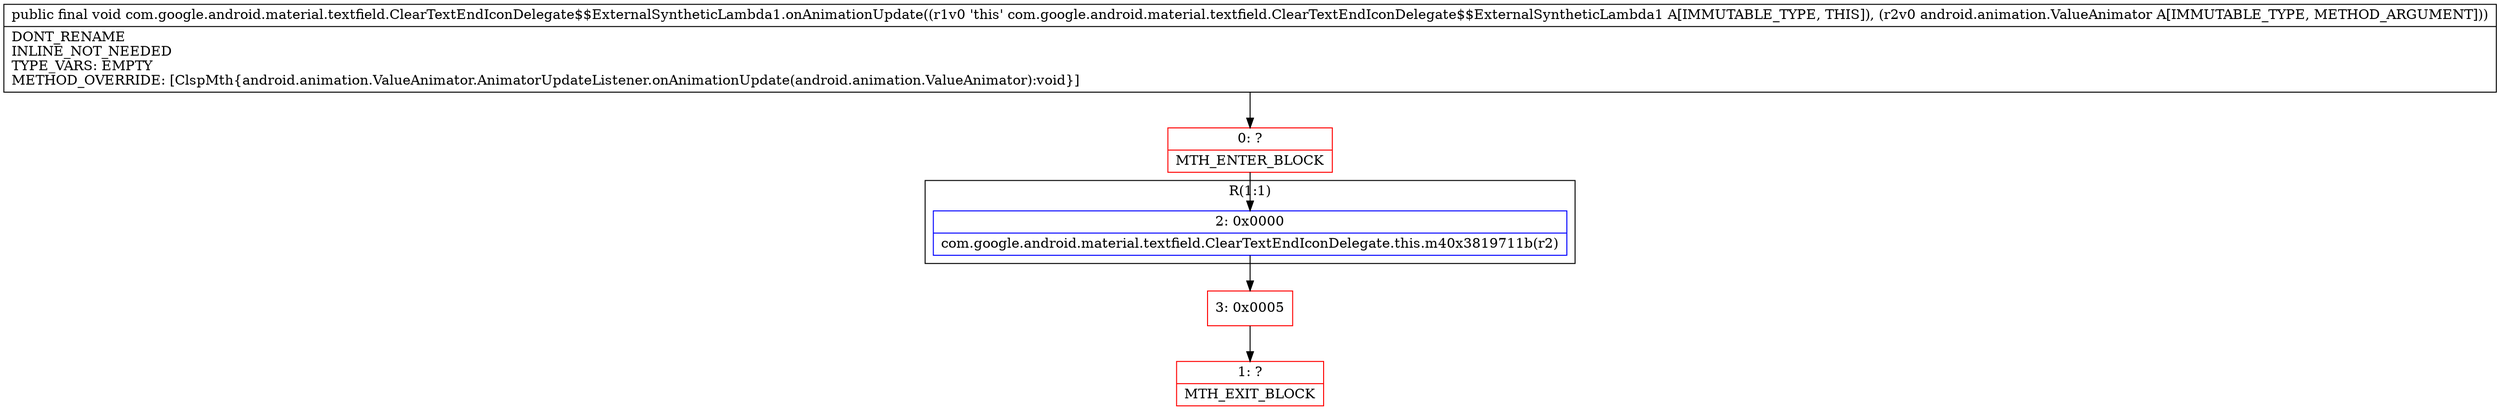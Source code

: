 digraph "CFG forcom.google.android.material.textfield.ClearTextEndIconDelegate$$ExternalSyntheticLambda1.onAnimationUpdate(Landroid\/animation\/ValueAnimator;)V" {
subgraph cluster_Region_1763582020 {
label = "R(1:1)";
node [shape=record,color=blue];
Node_2 [shape=record,label="{2\:\ 0x0000|com.google.android.material.textfield.ClearTextEndIconDelegate.this.m40x3819711b(r2)\l}"];
}
Node_0 [shape=record,color=red,label="{0\:\ ?|MTH_ENTER_BLOCK\l}"];
Node_3 [shape=record,color=red,label="{3\:\ 0x0005}"];
Node_1 [shape=record,color=red,label="{1\:\ ?|MTH_EXIT_BLOCK\l}"];
MethodNode[shape=record,label="{public final void com.google.android.material.textfield.ClearTextEndIconDelegate$$ExternalSyntheticLambda1.onAnimationUpdate((r1v0 'this' com.google.android.material.textfield.ClearTextEndIconDelegate$$ExternalSyntheticLambda1 A[IMMUTABLE_TYPE, THIS]), (r2v0 android.animation.ValueAnimator A[IMMUTABLE_TYPE, METHOD_ARGUMENT]))  | DONT_RENAME\lINLINE_NOT_NEEDED\lTYPE_VARS: EMPTY\lMETHOD_OVERRIDE: [ClspMth\{android.animation.ValueAnimator.AnimatorUpdateListener.onAnimationUpdate(android.animation.ValueAnimator):void\}]\l}"];
MethodNode -> Node_0;Node_2 -> Node_3;
Node_0 -> Node_2;
Node_3 -> Node_1;
}

